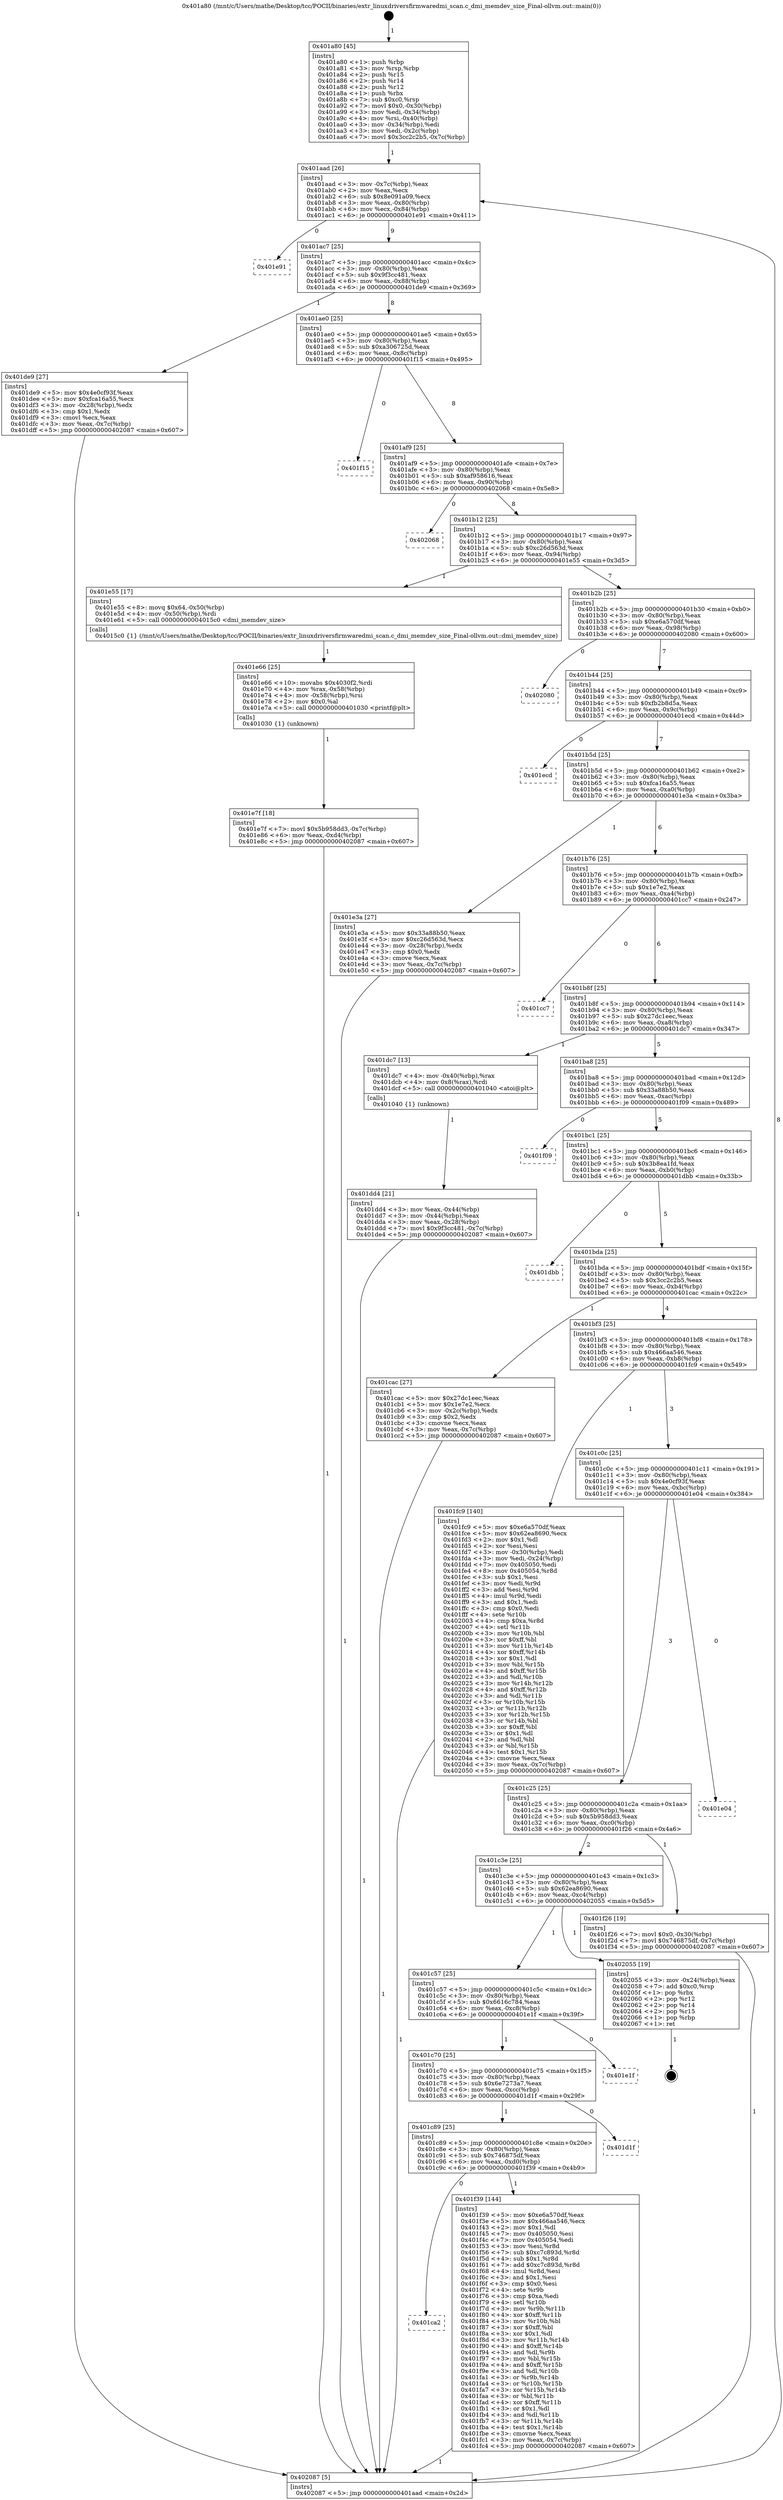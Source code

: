 digraph "0x401a80" {
  label = "0x401a80 (/mnt/c/Users/mathe/Desktop/tcc/POCII/binaries/extr_linuxdriversfirmwaredmi_scan.c_dmi_memdev_size_Final-ollvm.out::main(0))"
  labelloc = "t"
  node[shape=record]

  Entry [label="",width=0.3,height=0.3,shape=circle,fillcolor=black,style=filled]
  "0x401aad" [label="{
     0x401aad [26]\l
     | [instrs]\l
     &nbsp;&nbsp;0x401aad \<+3\>: mov -0x7c(%rbp),%eax\l
     &nbsp;&nbsp;0x401ab0 \<+2\>: mov %eax,%ecx\l
     &nbsp;&nbsp;0x401ab2 \<+6\>: sub $0x8e091a09,%ecx\l
     &nbsp;&nbsp;0x401ab8 \<+3\>: mov %eax,-0x80(%rbp)\l
     &nbsp;&nbsp;0x401abb \<+6\>: mov %ecx,-0x84(%rbp)\l
     &nbsp;&nbsp;0x401ac1 \<+6\>: je 0000000000401e91 \<main+0x411\>\l
  }"]
  "0x401e91" [label="{
     0x401e91\l
  }", style=dashed]
  "0x401ac7" [label="{
     0x401ac7 [25]\l
     | [instrs]\l
     &nbsp;&nbsp;0x401ac7 \<+5\>: jmp 0000000000401acc \<main+0x4c\>\l
     &nbsp;&nbsp;0x401acc \<+3\>: mov -0x80(%rbp),%eax\l
     &nbsp;&nbsp;0x401acf \<+5\>: sub $0x9f3cc481,%eax\l
     &nbsp;&nbsp;0x401ad4 \<+6\>: mov %eax,-0x88(%rbp)\l
     &nbsp;&nbsp;0x401ada \<+6\>: je 0000000000401de9 \<main+0x369\>\l
  }"]
  Exit [label="",width=0.3,height=0.3,shape=circle,fillcolor=black,style=filled,peripheries=2]
  "0x401de9" [label="{
     0x401de9 [27]\l
     | [instrs]\l
     &nbsp;&nbsp;0x401de9 \<+5\>: mov $0x4e0cf93f,%eax\l
     &nbsp;&nbsp;0x401dee \<+5\>: mov $0xfca16a55,%ecx\l
     &nbsp;&nbsp;0x401df3 \<+3\>: mov -0x28(%rbp),%edx\l
     &nbsp;&nbsp;0x401df6 \<+3\>: cmp $0x1,%edx\l
     &nbsp;&nbsp;0x401df9 \<+3\>: cmovl %ecx,%eax\l
     &nbsp;&nbsp;0x401dfc \<+3\>: mov %eax,-0x7c(%rbp)\l
     &nbsp;&nbsp;0x401dff \<+5\>: jmp 0000000000402087 \<main+0x607\>\l
  }"]
  "0x401ae0" [label="{
     0x401ae0 [25]\l
     | [instrs]\l
     &nbsp;&nbsp;0x401ae0 \<+5\>: jmp 0000000000401ae5 \<main+0x65\>\l
     &nbsp;&nbsp;0x401ae5 \<+3\>: mov -0x80(%rbp),%eax\l
     &nbsp;&nbsp;0x401ae8 \<+5\>: sub $0xa306725d,%eax\l
     &nbsp;&nbsp;0x401aed \<+6\>: mov %eax,-0x8c(%rbp)\l
     &nbsp;&nbsp;0x401af3 \<+6\>: je 0000000000401f15 \<main+0x495\>\l
  }"]
  "0x401ca2" [label="{
     0x401ca2\l
  }", style=dashed]
  "0x401f15" [label="{
     0x401f15\l
  }", style=dashed]
  "0x401af9" [label="{
     0x401af9 [25]\l
     | [instrs]\l
     &nbsp;&nbsp;0x401af9 \<+5\>: jmp 0000000000401afe \<main+0x7e\>\l
     &nbsp;&nbsp;0x401afe \<+3\>: mov -0x80(%rbp),%eax\l
     &nbsp;&nbsp;0x401b01 \<+5\>: sub $0xaf958616,%eax\l
     &nbsp;&nbsp;0x401b06 \<+6\>: mov %eax,-0x90(%rbp)\l
     &nbsp;&nbsp;0x401b0c \<+6\>: je 0000000000402068 \<main+0x5e8\>\l
  }"]
  "0x401f39" [label="{
     0x401f39 [144]\l
     | [instrs]\l
     &nbsp;&nbsp;0x401f39 \<+5\>: mov $0xe6a570df,%eax\l
     &nbsp;&nbsp;0x401f3e \<+5\>: mov $0x466aa546,%ecx\l
     &nbsp;&nbsp;0x401f43 \<+2\>: mov $0x1,%dl\l
     &nbsp;&nbsp;0x401f45 \<+7\>: mov 0x405050,%esi\l
     &nbsp;&nbsp;0x401f4c \<+7\>: mov 0x405054,%edi\l
     &nbsp;&nbsp;0x401f53 \<+3\>: mov %esi,%r8d\l
     &nbsp;&nbsp;0x401f56 \<+7\>: sub $0xc7c893d,%r8d\l
     &nbsp;&nbsp;0x401f5d \<+4\>: sub $0x1,%r8d\l
     &nbsp;&nbsp;0x401f61 \<+7\>: add $0xc7c893d,%r8d\l
     &nbsp;&nbsp;0x401f68 \<+4\>: imul %r8d,%esi\l
     &nbsp;&nbsp;0x401f6c \<+3\>: and $0x1,%esi\l
     &nbsp;&nbsp;0x401f6f \<+3\>: cmp $0x0,%esi\l
     &nbsp;&nbsp;0x401f72 \<+4\>: sete %r9b\l
     &nbsp;&nbsp;0x401f76 \<+3\>: cmp $0xa,%edi\l
     &nbsp;&nbsp;0x401f79 \<+4\>: setl %r10b\l
     &nbsp;&nbsp;0x401f7d \<+3\>: mov %r9b,%r11b\l
     &nbsp;&nbsp;0x401f80 \<+4\>: xor $0xff,%r11b\l
     &nbsp;&nbsp;0x401f84 \<+3\>: mov %r10b,%bl\l
     &nbsp;&nbsp;0x401f87 \<+3\>: xor $0xff,%bl\l
     &nbsp;&nbsp;0x401f8a \<+3\>: xor $0x1,%dl\l
     &nbsp;&nbsp;0x401f8d \<+3\>: mov %r11b,%r14b\l
     &nbsp;&nbsp;0x401f90 \<+4\>: and $0xff,%r14b\l
     &nbsp;&nbsp;0x401f94 \<+3\>: and %dl,%r9b\l
     &nbsp;&nbsp;0x401f97 \<+3\>: mov %bl,%r15b\l
     &nbsp;&nbsp;0x401f9a \<+4\>: and $0xff,%r15b\l
     &nbsp;&nbsp;0x401f9e \<+3\>: and %dl,%r10b\l
     &nbsp;&nbsp;0x401fa1 \<+3\>: or %r9b,%r14b\l
     &nbsp;&nbsp;0x401fa4 \<+3\>: or %r10b,%r15b\l
     &nbsp;&nbsp;0x401fa7 \<+3\>: xor %r15b,%r14b\l
     &nbsp;&nbsp;0x401faa \<+3\>: or %bl,%r11b\l
     &nbsp;&nbsp;0x401fad \<+4\>: xor $0xff,%r11b\l
     &nbsp;&nbsp;0x401fb1 \<+3\>: or $0x1,%dl\l
     &nbsp;&nbsp;0x401fb4 \<+3\>: and %dl,%r11b\l
     &nbsp;&nbsp;0x401fb7 \<+3\>: or %r11b,%r14b\l
     &nbsp;&nbsp;0x401fba \<+4\>: test $0x1,%r14b\l
     &nbsp;&nbsp;0x401fbe \<+3\>: cmovne %ecx,%eax\l
     &nbsp;&nbsp;0x401fc1 \<+3\>: mov %eax,-0x7c(%rbp)\l
     &nbsp;&nbsp;0x401fc4 \<+5\>: jmp 0000000000402087 \<main+0x607\>\l
  }"]
  "0x402068" [label="{
     0x402068\l
  }", style=dashed]
  "0x401b12" [label="{
     0x401b12 [25]\l
     | [instrs]\l
     &nbsp;&nbsp;0x401b12 \<+5\>: jmp 0000000000401b17 \<main+0x97\>\l
     &nbsp;&nbsp;0x401b17 \<+3\>: mov -0x80(%rbp),%eax\l
     &nbsp;&nbsp;0x401b1a \<+5\>: sub $0xc26d563d,%eax\l
     &nbsp;&nbsp;0x401b1f \<+6\>: mov %eax,-0x94(%rbp)\l
     &nbsp;&nbsp;0x401b25 \<+6\>: je 0000000000401e55 \<main+0x3d5\>\l
  }"]
  "0x401c89" [label="{
     0x401c89 [25]\l
     | [instrs]\l
     &nbsp;&nbsp;0x401c89 \<+5\>: jmp 0000000000401c8e \<main+0x20e\>\l
     &nbsp;&nbsp;0x401c8e \<+3\>: mov -0x80(%rbp),%eax\l
     &nbsp;&nbsp;0x401c91 \<+5\>: sub $0x746875df,%eax\l
     &nbsp;&nbsp;0x401c96 \<+6\>: mov %eax,-0xd0(%rbp)\l
     &nbsp;&nbsp;0x401c9c \<+6\>: je 0000000000401f39 \<main+0x4b9\>\l
  }"]
  "0x401e55" [label="{
     0x401e55 [17]\l
     | [instrs]\l
     &nbsp;&nbsp;0x401e55 \<+8\>: movq $0x64,-0x50(%rbp)\l
     &nbsp;&nbsp;0x401e5d \<+4\>: mov -0x50(%rbp),%rdi\l
     &nbsp;&nbsp;0x401e61 \<+5\>: call 00000000004015c0 \<dmi_memdev_size\>\l
     | [calls]\l
     &nbsp;&nbsp;0x4015c0 \{1\} (/mnt/c/Users/mathe/Desktop/tcc/POCII/binaries/extr_linuxdriversfirmwaredmi_scan.c_dmi_memdev_size_Final-ollvm.out::dmi_memdev_size)\l
  }"]
  "0x401b2b" [label="{
     0x401b2b [25]\l
     | [instrs]\l
     &nbsp;&nbsp;0x401b2b \<+5\>: jmp 0000000000401b30 \<main+0xb0\>\l
     &nbsp;&nbsp;0x401b30 \<+3\>: mov -0x80(%rbp),%eax\l
     &nbsp;&nbsp;0x401b33 \<+5\>: sub $0xe6a570df,%eax\l
     &nbsp;&nbsp;0x401b38 \<+6\>: mov %eax,-0x98(%rbp)\l
     &nbsp;&nbsp;0x401b3e \<+6\>: je 0000000000402080 \<main+0x600\>\l
  }"]
  "0x401d1f" [label="{
     0x401d1f\l
  }", style=dashed]
  "0x402080" [label="{
     0x402080\l
  }", style=dashed]
  "0x401b44" [label="{
     0x401b44 [25]\l
     | [instrs]\l
     &nbsp;&nbsp;0x401b44 \<+5\>: jmp 0000000000401b49 \<main+0xc9\>\l
     &nbsp;&nbsp;0x401b49 \<+3\>: mov -0x80(%rbp),%eax\l
     &nbsp;&nbsp;0x401b4c \<+5\>: sub $0xfb2b8d5a,%eax\l
     &nbsp;&nbsp;0x401b51 \<+6\>: mov %eax,-0x9c(%rbp)\l
     &nbsp;&nbsp;0x401b57 \<+6\>: je 0000000000401ecd \<main+0x44d\>\l
  }"]
  "0x401c70" [label="{
     0x401c70 [25]\l
     | [instrs]\l
     &nbsp;&nbsp;0x401c70 \<+5\>: jmp 0000000000401c75 \<main+0x1f5\>\l
     &nbsp;&nbsp;0x401c75 \<+3\>: mov -0x80(%rbp),%eax\l
     &nbsp;&nbsp;0x401c78 \<+5\>: sub $0x6e7273a7,%eax\l
     &nbsp;&nbsp;0x401c7d \<+6\>: mov %eax,-0xcc(%rbp)\l
     &nbsp;&nbsp;0x401c83 \<+6\>: je 0000000000401d1f \<main+0x29f\>\l
  }"]
  "0x401ecd" [label="{
     0x401ecd\l
  }", style=dashed]
  "0x401b5d" [label="{
     0x401b5d [25]\l
     | [instrs]\l
     &nbsp;&nbsp;0x401b5d \<+5\>: jmp 0000000000401b62 \<main+0xe2\>\l
     &nbsp;&nbsp;0x401b62 \<+3\>: mov -0x80(%rbp),%eax\l
     &nbsp;&nbsp;0x401b65 \<+5\>: sub $0xfca16a55,%eax\l
     &nbsp;&nbsp;0x401b6a \<+6\>: mov %eax,-0xa0(%rbp)\l
     &nbsp;&nbsp;0x401b70 \<+6\>: je 0000000000401e3a \<main+0x3ba\>\l
  }"]
  "0x401e1f" [label="{
     0x401e1f\l
  }", style=dashed]
  "0x401e3a" [label="{
     0x401e3a [27]\l
     | [instrs]\l
     &nbsp;&nbsp;0x401e3a \<+5\>: mov $0x33a88b50,%eax\l
     &nbsp;&nbsp;0x401e3f \<+5\>: mov $0xc26d563d,%ecx\l
     &nbsp;&nbsp;0x401e44 \<+3\>: mov -0x28(%rbp),%edx\l
     &nbsp;&nbsp;0x401e47 \<+3\>: cmp $0x0,%edx\l
     &nbsp;&nbsp;0x401e4a \<+3\>: cmove %ecx,%eax\l
     &nbsp;&nbsp;0x401e4d \<+3\>: mov %eax,-0x7c(%rbp)\l
     &nbsp;&nbsp;0x401e50 \<+5\>: jmp 0000000000402087 \<main+0x607\>\l
  }"]
  "0x401b76" [label="{
     0x401b76 [25]\l
     | [instrs]\l
     &nbsp;&nbsp;0x401b76 \<+5\>: jmp 0000000000401b7b \<main+0xfb\>\l
     &nbsp;&nbsp;0x401b7b \<+3\>: mov -0x80(%rbp),%eax\l
     &nbsp;&nbsp;0x401b7e \<+5\>: sub $0x1e7e2,%eax\l
     &nbsp;&nbsp;0x401b83 \<+6\>: mov %eax,-0xa4(%rbp)\l
     &nbsp;&nbsp;0x401b89 \<+6\>: je 0000000000401cc7 \<main+0x247\>\l
  }"]
  "0x401c57" [label="{
     0x401c57 [25]\l
     | [instrs]\l
     &nbsp;&nbsp;0x401c57 \<+5\>: jmp 0000000000401c5c \<main+0x1dc\>\l
     &nbsp;&nbsp;0x401c5c \<+3\>: mov -0x80(%rbp),%eax\l
     &nbsp;&nbsp;0x401c5f \<+5\>: sub $0x6616c784,%eax\l
     &nbsp;&nbsp;0x401c64 \<+6\>: mov %eax,-0xc8(%rbp)\l
     &nbsp;&nbsp;0x401c6a \<+6\>: je 0000000000401e1f \<main+0x39f\>\l
  }"]
  "0x401cc7" [label="{
     0x401cc7\l
  }", style=dashed]
  "0x401b8f" [label="{
     0x401b8f [25]\l
     | [instrs]\l
     &nbsp;&nbsp;0x401b8f \<+5\>: jmp 0000000000401b94 \<main+0x114\>\l
     &nbsp;&nbsp;0x401b94 \<+3\>: mov -0x80(%rbp),%eax\l
     &nbsp;&nbsp;0x401b97 \<+5\>: sub $0x27dc1eec,%eax\l
     &nbsp;&nbsp;0x401b9c \<+6\>: mov %eax,-0xa8(%rbp)\l
     &nbsp;&nbsp;0x401ba2 \<+6\>: je 0000000000401dc7 \<main+0x347\>\l
  }"]
  "0x402055" [label="{
     0x402055 [19]\l
     | [instrs]\l
     &nbsp;&nbsp;0x402055 \<+3\>: mov -0x24(%rbp),%eax\l
     &nbsp;&nbsp;0x402058 \<+7\>: add $0xc0,%rsp\l
     &nbsp;&nbsp;0x40205f \<+1\>: pop %rbx\l
     &nbsp;&nbsp;0x402060 \<+2\>: pop %r12\l
     &nbsp;&nbsp;0x402062 \<+2\>: pop %r14\l
     &nbsp;&nbsp;0x402064 \<+2\>: pop %r15\l
     &nbsp;&nbsp;0x402066 \<+1\>: pop %rbp\l
     &nbsp;&nbsp;0x402067 \<+1\>: ret\l
  }"]
  "0x401dc7" [label="{
     0x401dc7 [13]\l
     | [instrs]\l
     &nbsp;&nbsp;0x401dc7 \<+4\>: mov -0x40(%rbp),%rax\l
     &nbsp;&nbsp;0x401dcb \<+4\>: mov 0x8(%rax),%rdi\l
     &nbsp;&nbsp;0x401dcf \<+5\>: call 0000000000401040 \<atoi@plt\>\l
     | [calls]\l
     &nbsp;&nbsp;0x401040 \{1\} (unknown)\l
  }"]
  "0x401ba8" [label="{
     0x401ba8 [25]\l
     | [instrs]\l
     &nbsp;&nbsp;0x401ba8 \<+5\>: jmp 0000000000401bad \<main+0x12d\>\l
     &nbsp;&nbsp;0x401bad \<+3\>: mov -0x80(%rbp),%eax\l
     &nbsp;&nbsp;0x401bb0 \<+5\>: sub $0x33a88b50,%eax\l
     &nbsp;&nbsp;0x401bb5 \<+6\>: mov %eax,-0xac(%rbp)\l
     &nbsp;&nbsp;0x401bbb \<+6\>: je 0000000000401f09 \<main+0x489\>\l
  }"]
  "0x401c3e" [label="{
     0x401c3e [25]\l
     | [instrs]\l
     &nbsp;&nbsp;0x401c3e \<+5\>: jmp 0000000000401c43 \<main+0x1c3\>\l
     &nbsp;&nbsp;0x401c43 \<+3\>: mov -0x80(%rbp),%eax\l
     &nbsp;&nbsp;0x401c46 \<+5\>: sub $0x62ea8690,%eax\l
     &nbsp;&nbsp;0x401c4b \<+6\>: mov %eax,-0xc4(%rbp)\l
     &nbsp;&nbsp;0x401c51 \<+6\>: je 0000000000402055 \<main+0x5d5\>\l
  }"]
  "0x401f09" [label="{
     0x401f09\l
  }", style=dashed]
  "0x401bc1" [label="{
     0x401bc1 [25]\l
     | [instrs]\l
     &nbsp;&nbsp;0x401bc1 \<+5\>: jmp 0000000000401bc6 \<main+0x146\>\l
     &nbsp;&nbsp;0x401bc6 \<+3\>: mov -0x80(%rbp),%eax\l
     &nbsp;&nbsp;0x401bc9 \<+5\>: sub $0x3b8ea1fd,%eax\l
     &nbsp;&nbsp;0x401bce \<+6\>: mov %eax,-0xb0(%rbp)\l
     &nbsp;&nbsp;0x401bd4 \<+6\>: je 0000000000401dbb \<main+0x33b\>\l
  }"]
  "0x401f26" [label="{
     0x401f26 [19]\l
     | [instrs]\l
     &nbsp;&nbsp;0x401f26 \<+7\>: movl $0x0,-0x30(%rbp)\l
     &nbsp;&nbsp;0x401f2d \<+7\>: movl $0x746875df,-0x7c(%rbp)\l
     &nbsp;&nbsp;0x401f34 \<+5\>: jmp 0000000000402087 \<main+0x607\>\l
  }"]
  "0x401dbb" [label="{
     0x401dbb\l
  }", style=dashed]
  "0x401bda" [label="{
     0x401bda [25]\l
     | [instrs]\l
     &nbsp;&nbsp;0x401bda \<+5\>: jmp 0000000000401bdf \<main+0x15f\>\l
     &nbsp;&nbsp;0x401bdf \<+3\>: mov -0x80(%rbp),%eax\l
     &nbsp;&nbsp;0x401be2 \<+5\>: sub $0x3cc2c2b5,%eax\l
     &nbsp;&nbsp;0x401be7 \<+6\>: mov %eax,-0xb4(%rbp)\l
     &nbsp;&nbsp;0x401bed \<+6\>: je 0000000000401cac \<main+0x22c\>\l
  }"]
  "0x401c25" [label="{
     0x401c25 [25]\l
     | [instrs]\l
     &nbsp;&nbsp;0x401c25 \<+5\>: jmp 0000000000401c2a \<main+0x1aa\>\l
     &nbsp;&nbsp;0x401c2a \<+3\>: mov -0x80(%rbp),%eax\l
     &nbsp;&nbsp;0x401c2d \<+5\>: sub $0x5b958dd3,%eax\l
     &nbsp;&nbsp;0x401c32 \<+6\>: mov %eax,-0xc0(%rbp)\l
     &nbsp;&nbsp;0x401c38 \<+6\>: je 0000000000401f26 \<main+0x4a6\>\l
  }"]
  "0x401cac" [label="{
     0x401cac [27]\l
     | [instrs]\l
     &nbsp;&nbsp;0x401cac \<+5\>: mov $0x27dc1eec,%eax\l
     &nbsp;&nbsp;0x401cb1 \<+5\>: mov $0x1e7e2,%ecx\l
     &nbsp;&nbsp;0x401cb6 \<+3\>: mov -0x2c(%rbp),%edx\l
     &nbsp;&nbsp;0x401cb9 \<+3\>: cmp $0x2,%edx\l
     &nbsp;&nbsp;0x401cbc \<+3\>: cmovne %ecx,%eax\l
     &nbsp;&nbsp;0x401cbf \<+3\>: mov %eax,-0x7c(%rbp)\l
     &nbsp;&nbsp;0x401cc2 \<+5\>: jmp 0000000000402087 \<main+0x607\>\l
  }"]
  "0x401bf3" [label="{
     0x401bf3 [25]\l
     | [instrs]\l
     &nbsp;&nbsp;0x401bf3 \<+5\>: jmp 0000000000401bf8 \<main+0x178\>\l
     &nbsp;&nbsp;0x401bf8 \<+3\>: mov -0x80(%rbp),%eax\l
     &nbsp;&nbsp;0x401bfb \<+5\>: sub $0x466aa546,%eax\l
     &nbsp;&nbsp;0x401c00 \<+6\>: mov %eax,-0xb8(%rbp)\l
     &nbsp;&nbsp;0x401c06 \<+6\>: je 0000000000401fc9 \<main+0x549\>\l
  }"]
  "0x402087" [label="{
     0x402087 [5]\l
     | [instrs]\l
     &nbsp;&nbsp;0x402087 \<+5\>: jmp 0000000000401aad \<main+0x2d\>\l
  }"]
  "0x401a80" [label="{
     0x401a80 [45]\l
     | [instrs]\l
     &nbsp;&nbsp;0x401a80 \<+1\>: push %rbp\l
     &nbsp;&nbsp;0x401a81 \<+3\>: mov %rsp,%rbp\l
     &nbsp;&nbsp;0x401a84 \<+2\>: push %r15\l
     &nbsp;&nbsp;0x401a86 \<+2\>: push %r14\l
     &nbsp;&nbsp;0x401a88 \<+2\>: push %r12\l
     &nbsp;&nbsp;0x401a8a \<+1\>: push %rbx\l
     &nbsp;&nbsp;0x401a8b \<+7\>: sub $0xc0,%rsp\l
     &nbsp;&nbsp;0x401a92 \<+7\>: movl $0x0,-0x30(%rbp)\l
     &nbsp;&nbsp;0x401a99 \<+3\>: mov %edi,-0x34(%rbp)\l
     &nbsp;&nbsp;0x401a9c \<+4\>: mov %rsi,-0x40(%rbp)\l
     &nbsp;&nbsp;0x401aa0 \<+3\>: mov -0x34(%rbp),%edi\l
     &nbsp;&nbsp;0x401aa3 \<+3\>: mov %edi,-0x2c(%rbp)\l
     &nbsp;&nbsp;0x401aa6 \<+7\>: movl $0x3cc2c2b5,-0x7c(%rbp)\l
  }"]
  "0x401dd4" [label="{
     0x401dd4 [21]\l
     | [instrs]\l
     &nbsp;&nbsp;0x401dd4 \<+3\>: mov %eax,-0x44(%rbp)\l
     &nbsp;&nbsp;0x401dd7 \<+3\>: mov -0x44(%rbp),%eax\l
     &nbsp;&nbsp;0x401dda \<+3\>: mov %eax,-0x28(%rbp)\l
     &nbsp;&nbsp;0x401ddd \<+7\>: movl $0x9f3cc481,-0x7c(%rbp)\l
     &nbsp;&nbsp;0x401de4 \<+5\>: jmp 0000000000402087 \<main+0x607\>\l
  }"]
  "0x401e66" [label="{
     0x401e66 [25]\l
     | [instrs]\l
     &nbsp;&nbsp;0x401e66 \<+10\>: movabs $0x4030f2,%rdi\l
     &nbsp;&nbsp;0x401e70 \<+4\>: mov %rax,-0x58(%rbp)\l
     &nbsp;&nbsp;0x401e74 \<+4\>: mov -0x58(%rbp),%rsi\l
     &nbsp;&nbsp;0x401e78 \<+2\>: mov $0x0,%al\l
     &nbsp;&nbsp;0x401e7a \<+5\>: call 0000000000401030 \<printf@plt\>\l
     | [calls]\l
     &nbsp;&nbsp;0x401030 \{1\} (unknown)\l
  }"]
  "0x401e7f" [label="{
     0x401e7f [18]\l
     | [instrs]\l
     &nbsp;&nbsp;0x401e7f \<+7\>: movl $0x5b958dd3,-0x7c(%rbp)\l
     &nbsp;&nbsp;0x401e86 \<+6\>: mov %eax,-0xd4(%rbp)\l
     &nbsp;&nbsp;0x401e8c \<+5\>: jmp 0000000000402087 \<main+0x607\>\l
  }"]
  "0x401e04" [label="{
     0x401e04\l
  }", style=dashed]
  "0x401fc9" [label="{
     0x401fc9 [140]\l
     | [instrs]\l
     &nbsp;&nbsp;0x401fc9 \<+5\>: mov $0xe6a570df,%eax\l
     &nbsp;&nbsp;0x401fce \<+5\>: mov $0x62ea8690,%ecx\l
     &nbsp;&nbsp;0x401fd3 \<+2\>: mov $0x1,%dl\l
     &nbsp;&nbsp;0x401fd5 \<+2\>: xor %esi,%esi\l
     &nbsp;&nbsp;0x401fd7 \<+3\>: mov -0x30(%rbp),%edi\l
     &nbsp;&nbsp;0x401fda \<+3\>: mov %edi,-0x24(%rbp)\l
     &nbsp;&nbsp;0x401fdd \<+7\>: mov 0x405050,%edi\l
     &nbsp;&nbsp;0x401fe4 \<+8\>: mov 0x405054,%r8d\l
     &nbsp;&nbsp;0x401fec \<+3\>: sub $0x1,%esi\l
     &nbsp;&nbsp;0x401fef \<+3\>: mov %edi,%r9d\l
     &nbsp;&nbsp;0x401ff2 \<+3\>: add %esi,%r9d\l
     &nbsp;&nbsp;0x401ff5 \<+4\>: imul %r9d,%edi\l
     &nbsp;&nbsp;0x401ff9 \<+3\>: and $0x1,%edi\l
     &nbsp;&nbsp;0x401ffc \<+3\>: cmp $0x0,%edi\l
     &nbsp;&nbsp;0x401fff \<+4\>: sete %r10b\l
     &nbsp;&nbsp;0x402003 \<+4\>: cmp $0xa,%r8d\l
     &nbsp;&nbsp;0x402007 \<+4\>: setl %r11b\l
     &nbsp;&nbsp;0x40200b \<+3\>: mov %r10b,%bl\l
     &nbsp;&nbsp;0x40200e \<+3\>: xor $0xff,%bl\l
     &nbsp;&nbsp;0x402011 \<+3\>: mov %r11b,%r14b\l
     &nbsp;&nbsp;0x402014 \<+4\>: xor $0xff,%r14b\l
     &nbsp;&nbsp;0x402018 \<+3\>: xor $0x1,%dl\l
     &nbsp;&nbsp;0x40201b \<+3\>: mov %bl,%r15b\l
     &nbsp;&nbsp;0x40201e \<+4\>: and $0xff,%r15b\l
     &nbsp;&nbsp;0x402022 \<+3\>: and %dl,%r10b\l
     &nbsp;&nbsp;0x402025 \<+3\>: mov %r14b,%r12b\l
     &nbsp;&nbsp;0x402028 \<+4\>: and $0xff,%r12b\l
     &nbsp;&nbsp;0x40202c \<+3\>: and %dl,%r11b\l
     &nbsp;&nbsp;0x40202f \<+3\>: or %r10b,%r15b\l
     &nbsp;&nbsp;0x402032 \<+3\>: or %r11b,%r12b\l
     &nbsp;&nbsp;0x402035 \<+3\>: xor %r12b,%r15b\l
     &nbsp;&nbsp;0x402038 \<+3\>: or %r14b,%bl\l
     &nbsp;&nbsp;0x40203b \<+3\>: xor $0xff,%bl\l
     &nbsp;&nbsp;0x40203e \<+3\>: or $0x1,%dl\l
     &nbsp;&nbsp;0x402041 \<+2\>: and %dl,%bl\l
     &nbsp;&nbsp;0x402043 \<+3\>: or %bl,%r15b\l
     &nbsp;&nbsp;0x402046 \<+4\>: test $0x1,%r15b\l
     &nbsp;&nbsp;0x40204a \<+3\>: cmovne %ecx,%eax\l
     &nbsp;&nbsp;0x40204d \<+3\>: mov %eax,-0x7c(%rbp)\l
     &nbsp;&nbsp;0x402050 \<+5\>: jmp 0000000000402087 \<main+0x607\>\l
  }"]
  "0x401c0c" [label="{
     0x401c0c [25]\l
     | [instrs]\l
     &nbsp;&nbsp;0x401c0c \<+5\>: jmp 0000000000401c11 \<main+0x191\>\l
     &nbsp;&nbsp;0x401c11 \<+3\>: mov -0x80(%rbp),%eax\l
     &nbsp;&nbsp;0x401c14 \<+5\>: sub $0x4e0cf93f,%eax\l
     &nbsp;&nbsp;0x401c19 \<+6\>: mov %eax,-0xbc(%rbp)\l
     &nbsp;&nbsp;0x401c1f \<+6\>: je 0000000000401e04 \<main+0x384\>\l
  }"]
  Entry -> "0x401a80" [label=" 1"]
  "0x401aad" -> "0x401e91" [label=" 0"]
  "0x401aad" -> "0x401ac7" [label=" 9"]
  "0x402055" -> Exit [label=" 1"]
  "0x401ac7" -> "0x401de9" [label=" 1"]
  "0x401ac7" -> "0x401ae0" [label=" 8"]
  "0x401fc9" -> "0x402087" [label=" 1"]
  "0x401ae0" -> "0x401f15" [label=" 0"]
  "0x401ae0" -> "0x401af9" [label=" 8"]
  "0x401f39" -> "0x402087" [label=" 1"]
  "0x401af9" -> "0x402068" [label=" 0"]
  "0x401af9" -> "0x401b12" [label=" 8"]
  "0x401c89" -> "0x401ca2" [label=" 0"]
  "0x401b12" -> "0x401e55" [label=" 1"]
  "0x401b12" -> "0x401b2b" [label=" 7"]
  "0x401c89" -> "0x401f39" [label=" 1"]
  "0x401b2b" -> "0x402080" [label=" 0"]
  "0x401b2b" -> "0x401b44" [label=" 7"]
  "0x401c70" -> "0x401c89" [label=" 1"]
  "0x401b44" -> "0x401ecd" [label=" 0"]
  "0x401b44" -> "0x401b5d" [label=" 7"]
  "0x401c70" -> "0x401d1f" [label=" 0"]
  "0x401b5d" -> "0x401e3a" [label=" 1"]
  "0x401b5d" -> "0x401b76" [label=" 6"]
  "0x401c57" -> "0x401c70" [label=" 1"]
  "0x401b76" -> "0x401cc7" [label=" 0"]
  "0x401b76" -> "0x401b8f" [label=" 6"]
  "0x401c57" -> "0x401e1f" [label=" 0"]
  "0x401b8f" -> "0x401dc7" [label=" 1"]
  "0x401b8f" -> "0x401ba8" [label=" 5"]
  "0x401c3e" -> "0x401c57" [label=" 1"]
  "0x401ba8" -> "0x401f09" [label=" 0"]
  "0x401ba8" -> "0x401bc1" [label=" 5"]
  "0x401c3e" -> "0x402055" [label=" 1"]
  "0x401bc1" -> "0x401dbb" [label=" 0"]
  "0x401bc1" -> "0x401bda" [label=" 5"]
  "0x401f26" -> "0x402087" [label=" 1"]
  "0x401bda" -> "0x401cac" [label=" 1"]
  "0x401bda" -> "0x401bf3" [label=" 4"]
  "0x401cac" -> "0x402087" [label=" 1"]
  "0x401a80" -> "0x401aad" [label=" 1"]
  "0x402087" -> "0x401aad" [label=" 8"]
  "0x401dc7" -> "0x401dd4" [label=" 1"]
  "0x401dd4" -> "0x402087" [label=" 1"]
  "0x401de9" -> "0x402087" [label=" 1"]
  "0x401e3a" -> "0x402087" [label=" 1"]
  "0x401e55" -> "0x401e66" [label=" 1"]
  "0x401e66" -> "0x401e7f" [label=" 1"]
  "0x401e7f" -> "0x402087" [label=" 1"]
  "0x401c25" -> "0x401f26" [label=" 1"]
  "0x401bf3" -> "0x401fc9" [label=" 1"]
  "0x401bf3" -> "0x401c0c" [label=" 3"]
  "0x401c25" -> "0x401c3e" [label=" 2"]
  "0x401c0c" -> "0x401e04" [label=" 0"]
  "0x401c0c" -> "0x401c25" [label=" 3"]
}
